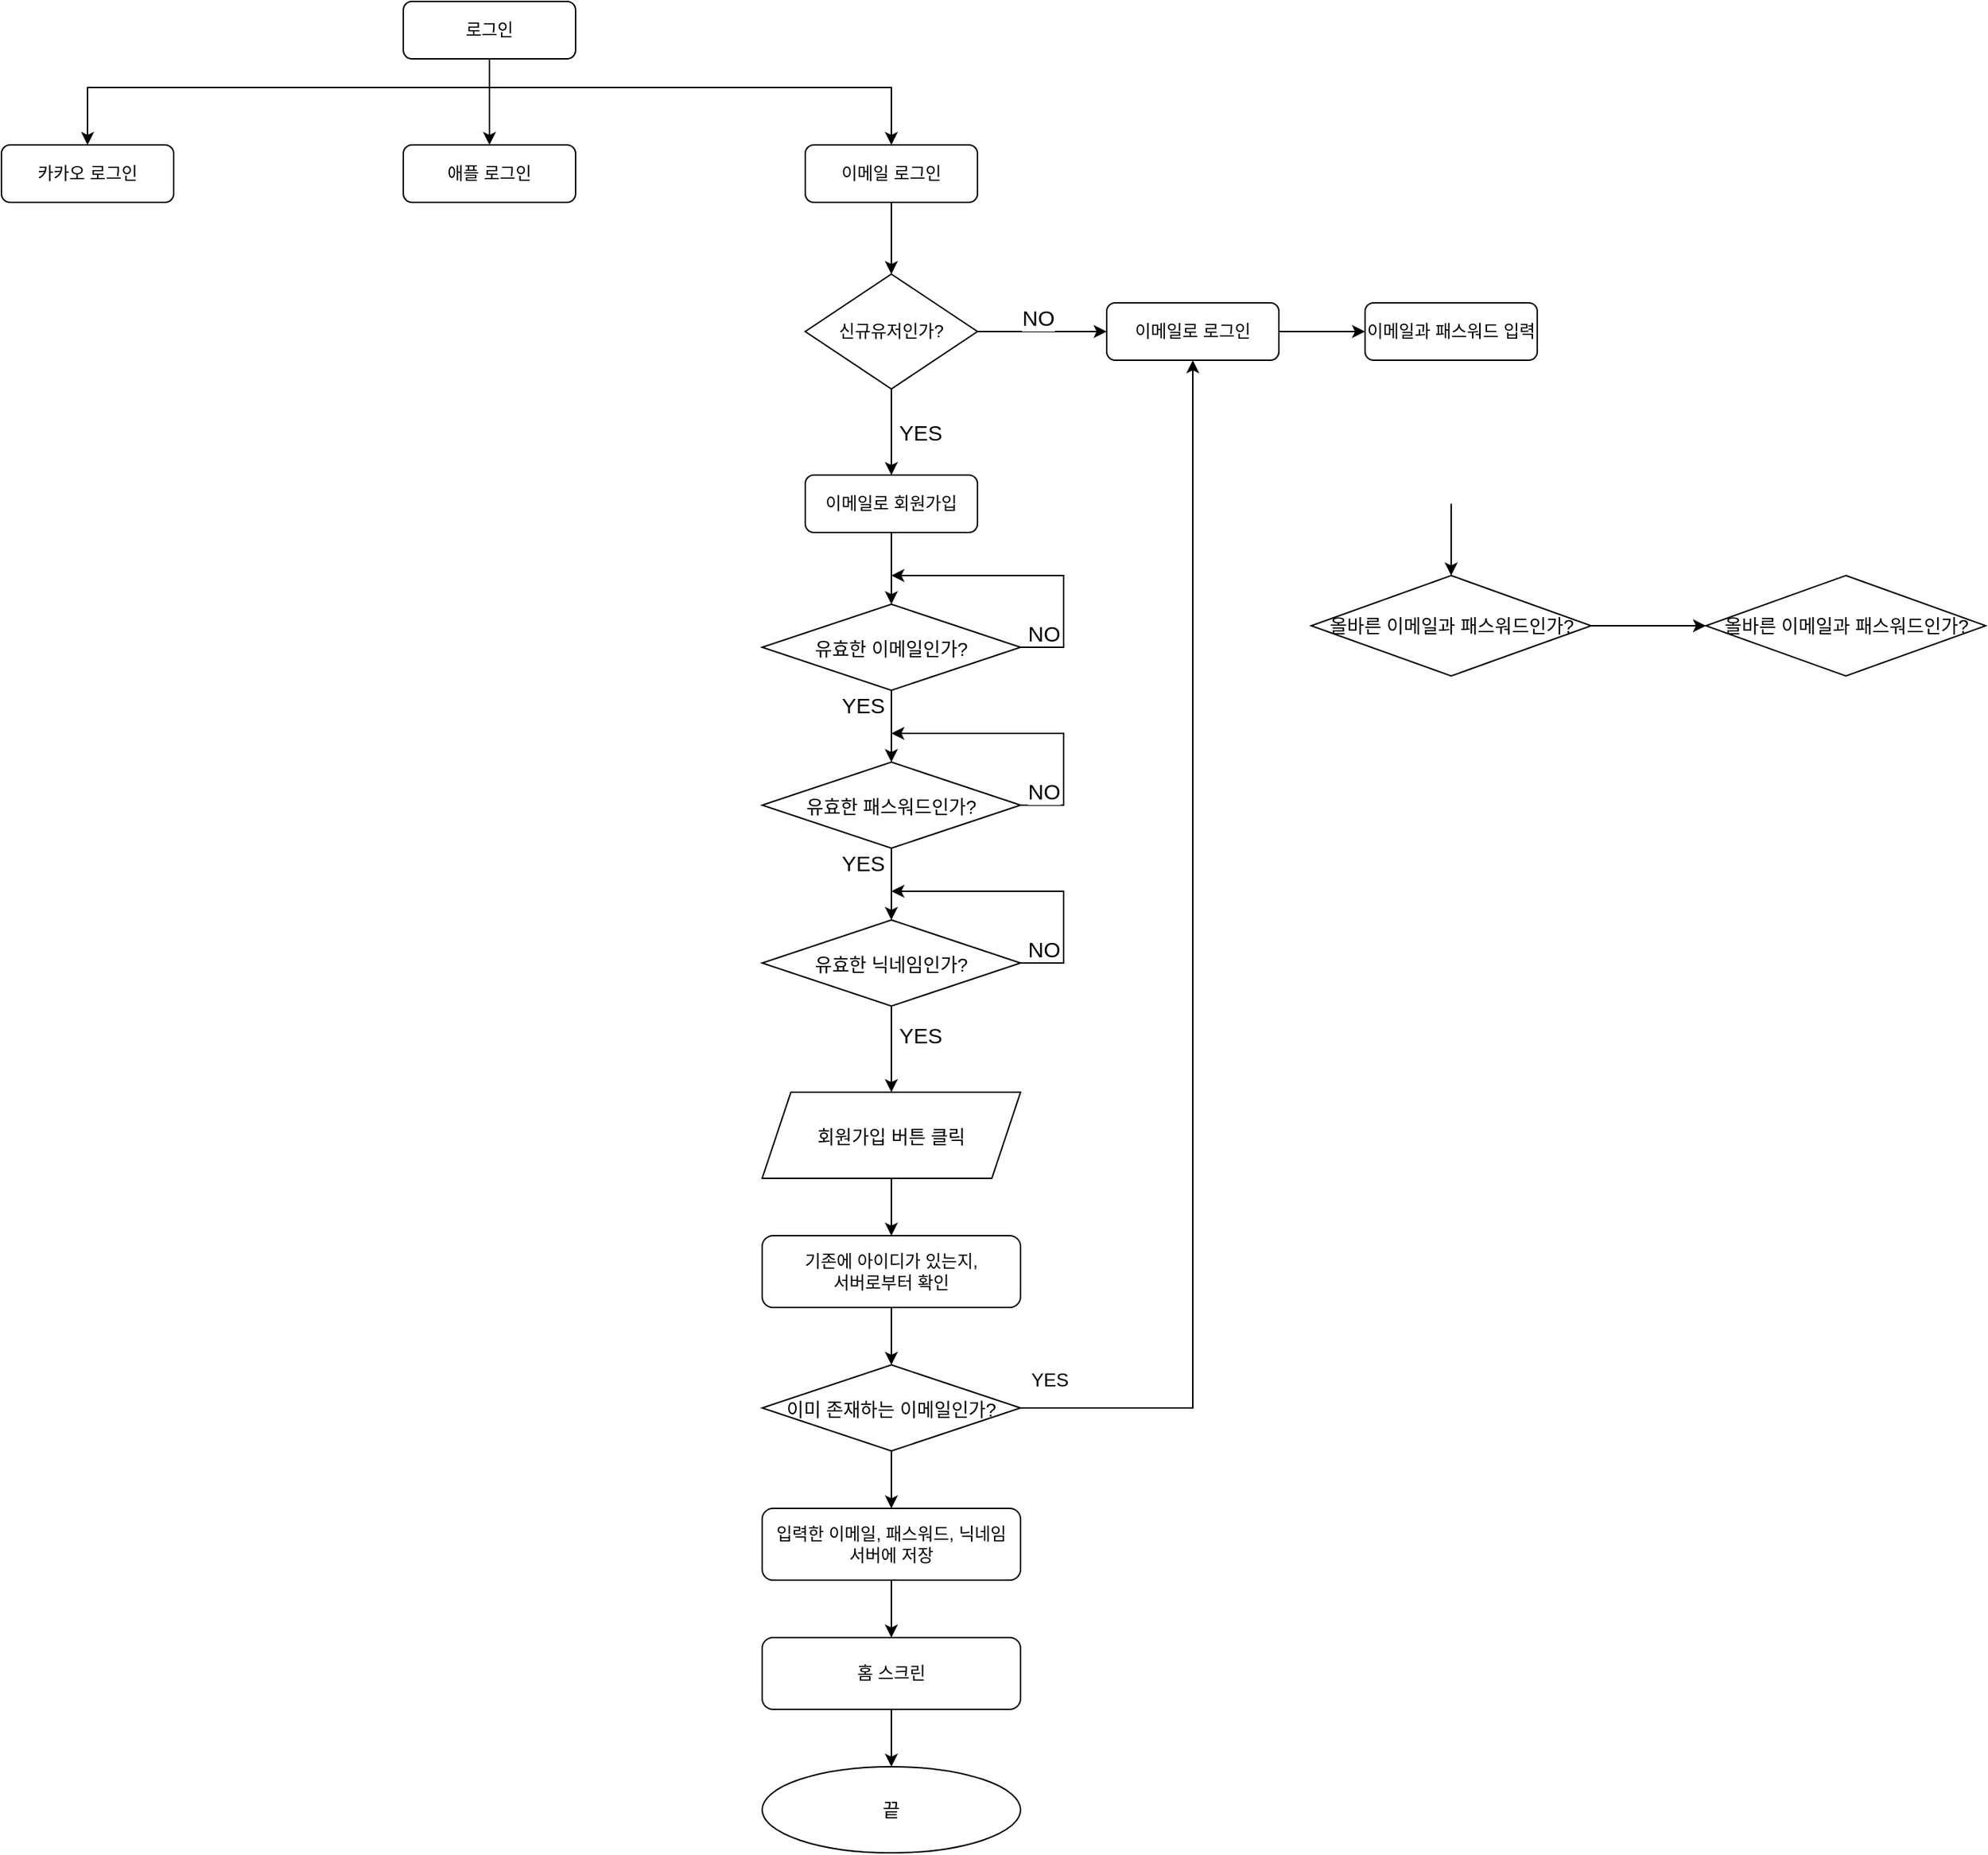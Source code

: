 <mxfile version="18.0.3" type="device"><diagram id="C5RBs43oDa-KdzZeNtuy" name="Page-1"><mxGraphModel dx="1645" dy="527" grid="1" gridSize="10" guides="1" tooltips="1" connect="1" arrows="1" fold="1" page="1" pageScale="1" pageWidth="827" pageHeight="1169" math="0" shadow="0"><root><mxCell id="WIyWlLk6GJQsqaUBKTNV-0"/><mxCell id="WIyWlLk6GJQsqaUBKTNV-1" parent="WIyWlLk6GJQsqaUBKTNV-0"/><mxCell id="WIyWlLk6GJQsqaUBKTNV-3" value="로그인" style="rounded=1;whiteSpace=wrap;html=1;fontSize=12;glass=0;strokeWidth=1;shadow=0;" parent="WIyWlLk6GJQsqaUBKTNV-1" vertex="1"><mxGeometry x="160" y="70" width="120" height="40" as="geometry"/></mxCell><mxCell id="2v2h-oQTWvCS08i2sten-0" value="애플 로그인" style="rounded=1;whiteSpace=wrap;html=1;fontSize=12;glass=0;strokeWidth=1;shadow=0;" vertex="1" parent="WIyWlLk6GJQsqaUBKTNV-1"><mxGeometry x="160" y="170" width="120" height="40" as="geometry"/></mxCell><mxCell id="2v2h-oQTWvCS08i2sten-1" value="이메일 로그인" style="rounded=1;whiteSpace=wrap;html=1;fontSize=12;glass=0;strokeWidth=1;shadow=0;" vertex="1" parent="WIyWlLk6GJQsqaUBKTNV-1"><mxGeometry x="440" y="170" width="120" height="40" as="geometry"/></mxCell><mxCell id="2v2h-oQTWvCS08i2sten-2" value="카카오 로그인" style="rounded=1;whiteSpace=wrap;html=1;fontSize=12;glass=0;strokeWidth=1;shadow=0;" vertex="1" parent="WIyWlLk6GJQsqaUBKTNV-1"><mxGeometry x="-120" y="170" width="120" height="40" as="geometry"/></mxCell><mxCell id="2v2h-oQTWvCS08i2sten-3" value="" style="endArrow=classic;html=1;rounded=0;entryX=0.5;entryY=0;entryDx=0;entryDy=0;" edge="1" parent="WIyWlLk6GJQsqaUBKTNV-1" target="2v2h-oQTWvCS08i2sten-2"><mxGeometry width="50" height="50" relative="1" as="geometry"><mxPoint x="220" y="130" as="sourcePoint"/><mxPoint x="250" y="200" as="targetPoint"/><Array as="points"><mxPoint x="-60" y="130"/></Array></mxGeometry></mxCell><mxCell id="2v2h-oQTWvCS08i2sten-4" value="" style="endArrow=classic;html=1;rounded=0;exitX=0.5;exitY=1;exitDx=0;exitDy=0;" edge="1" parent="WIyWlLk6GJQsqaUBKTNV-1" source="WIyWlLk6GJQsqaUBKTNV-3" target="2v2h-oQTWvCS08i2sten-0"><mxGeometry width="50" height="50" relative="1" as="geometry"><mxPoint x="290" y="250" as="sourcePoint"/><mxPoint x="340" y="200" as="targetPoint"/></mxGeometry></mxCell><mxCell id="2v2h-oQTWvCS08i2sten-5" value="" style="endArrow=classic;html=1;rounded=0;entryX=0.5;entryY=0;entryDx=0;entryDy=0;" edge="1" parent="WIyWlLk6GJQsqaUBKTNV-1" target="2v2h-oQTWvCS08i2sten-1"><mxGeometry width="50" height="50" relative="1" as="geometry"><mxPoint x="220" y="130" as="sourcePoint"/><mxPoint x="340" y="200" as="targetPoint"/><Array as="points"><mxPoint x="500" y="130"/></Array></mxGeometry></mxCell><mxCell id="2v2h-oQTWvCS08i2sten-6" value="신규유저인가?" style="rhombus;whiteSpace=wrap;html=1;" vertex="1" parent="WIyWlLk6GJQsqaUBKTNV-1"><mxGeometry x="440" y="260" width="120" height="80" as="geometry"/></mxCell><mxCell id="2v2h-oQTWvCS08i2sten-7" value="" style="endArrow=classic;html=1;rounded=0;exitX=0.5;exitY=1;exitDx=0;exitDy=0;" edge="1" parent="WIyWlLk6GJQsqaUBKTNV-1" source="2v2h-oQTWvCS08i2sten-1" target="2v2h-oQTWvCS08i2sten-6"><mxGeometry width="50" height="50" relative="1" as="geometry"><mxPoint x="270" y="340" as="sourcePoint"/><mxPoint x="320" y="290" as="targetPoint"/></mxGeometry></mxCell><mxCell id="2v2h-oQTWvCS08i2sten-8" value="" style="endArrow=classic;html=1;rounded=0;exitX=0.5;exitY=1;exitDx=0;exitDy=0;" edge="1" parent="WIyWlLk6GJQsqaUBKTNV-1" source="2v2h-oQTWvCS08i2sten-6"><mxGeometry width="50" height="50" relative="1" as="geometry"><mxPoint x="370" y="410" as="sourcePoint"/><mxPoint x="500" y="400" as="targetPoint"/></mxGeometry></mxCell><mxCell id="2v2h-oQTWvCS08i2sten-10" value="&lt;font style=&quot;font-size: 15px;&quot;&gt;YES&lt;/font&gt;" style="edgeLabel;html=1;align=center;verticalAlign=middle;resizable=0;points=[];" vertex="1" connectable="0" parent="2v2h-oQTWvCS08i2sten-8"><mxGeometry x="0.1" y="2" relative="1" as="geometry"><mxPoint x="18" y="-3" as="offset"/></mxGeometry></mxCell><mxCell id="2v2h-oQTWvCS08i2sten-9" value="이메일로 회원가입" style="rounded=1;whiteSpace=wrap;html=1;fontSize=12;glass=0;strokeWidth=1;shadow=0;" vertex="1" parent="WIyWlLk6GJQsqaUBKTNV-1"><mxGeometry x="440" y="400" width="120" height="40" as="geometry"/></mxCell><mxCell id="2v2h-oQTWvCS08i2sten-11" value="" style="endArrow=classic;html=1;rounded=0;exitX=1;exitY=0.5;exitDx=0;exitDy=0;" edge="1" parent="WIyWlLk6GJQsqaUBKTNV-1" source="2v2h-oQTWvCS08i2sten-6"><mxGeometry width="50" height="50" relative="1" as="geometry"><mxPoint x="560" y="400" as="sourcePoint"/><mxPoint x="650" y="300" as="targetPoint"/></mxGeometry></mxCell><mxCell id="2v2h-oQTWvCS08i2sten-13" value="NO" style="edgeLabel;html=1;align=center;verticalAlign=middle;resizable=0;points=[];fontSize=15;" vertex="1" connectable="0" parent="2v2h-oQTWvCS08i2sten-11"><mxGeometry x="-0.065" y="1" relative="1" as="geometry"><mxPoint y="-9" as="offset"/></mxGeometry></mxCell><mxCell id="2v2h-oQTWvCS08i2sten-12" value="이메일로 로그인" style="rounded=1;whiteSpace=wrap;html=1;fontSize=12;glass=0;strokeWidth=1;shadow=0;" vertex="1" parent="WIyWlLk6GJQsqaUBKTNV-1"><mxGeometry x="650" y="280" width="120" height="40" as="geometry"/></mxCell><mxCell id="2v2h-oQTWvCS08i2sten-23" value="" style="edgeStyle=orthogonalEdgeStyle;rounded=0;orthogonalLoop=1;jettySize=auto;html=1;fontSize=15;" edge="1" parent="WIyWlLk6GJQsqaUBKTNV-1" source="2v2h-oQTWvCS08i2sten-14" target="2v2h-oQTWvCS08i2sten-22"><mxGeometry relative="1" as="geometry"/></mxCell><mxCell id="2v2h-oQTWvCS08i2sten-26" value="YES" style="edgeLabel;html=1;align=center;verticalAlign=middle;resizable=0;points=[];fontSize=15;" vertex="1" connectable="0" parent="2v2h-oQTWvCS08i2sten-23"><mxGeometry x="-0.18" y="-1" relative="1" as="geometry"><mxPoint x="-19" y="-11" as="offset"/></mxGeometry></mxCell><mxCell id="2v2h-oQTWvCS08i2sten-14" value="&lt;font style=&quot;font-size: 13px;&quot;&gt;유효한 이메일인가?&lt;/font&gt;" style="rhombus;whiteSpace=wrap;html=1;fontSize=15;" vertex="1" parent="WIyWlLk6GJQsqaUBKTNV-1"><mxGeometry x="410" y="490" width="180" height="60" as="geometry"/></mxCell><mxCell id="2v2h-oQTWvCS08i2sten-21" value="" style="endArrow=classic;html=1;rounded=0;fontSize=15;entryX=0.5;entryY=0;entryDx=0;entryDy=0;exitX=0.5;exitY=1;exitDx=0;exitDy=0;" edge="1" parent="WIyWlLk6GJQsqaUBKTNV-1" source="2v2h-oQTWvCS08i2sten-9" target="2v2h-oQTWvCS08i2sten-14"><mxGeometry width="50" height="50" relative="1" as="geometry"><mxPoint x="440" y="510" as="sourcePoint"/><mxPoint x="490" y="460" as="targetPoint"/></mxGeometry></mxCell><mxCell id="2v2h-oQTWvCS08i2sten-25" value="" style="edgeStyle=orthogonalEdgeStyle;rounded=0;orthogonalLoop=1;jettySize=auto;html=1;fontSize=15;" edge="1" parent="WIyWlLk6GJQsqaUBKTNV-1" source="2v2h-oQTWvCS08i2sten-22" target="2v2h-oQTWvCS08i2sten-24"><mxGeometry relative="1" as="geometry"/></mxCell><mxCell id="2v2h-oQTWvCS08i2sten-27" value="YES" style="edgeLabel;html=1;align=center;verticalAlign=middle;resizable=0;points=[];fontSize=15;" vertex="1" connectable="0" parent="2v2h-oQTWvCS08i2sten-25"><mxGeometry x="0.02" relative="1" as="geometry"><mxPoint x="-20" y="-16" as="offset"/></mxGeometry></mxCell><mxCell id="2v2h-oQTWvCS08i2sten-39" value="YES" style="edgeLabel;html=1;align=center;verticalAlign=middle;resizable=0;points=[];fontSize=15;" vertex="1" connectable="0" parent="2v2h-oQTWvCS08i2sten-25"><mxGeometry x="0.02" relative="1" as="geometry"><mxPoint x="20" y="104" as="offset"/></mxGeometry></mxCell><mxCell id="2v2h-oQTWvCS08i2sten-22" value="&lt;font style=&quot;font-size: 13px;&quot;&gt;유효한 패스워드인가?&lt;/font&gt;" style="rhombus;whiteSpace=wrap;html=1;fontSize=15;" vertex="1" parent="WIyWlLk6GJQsqaUBKTNV-1"><mxGeometry x="410" y="600" width="180" height="60" as="geometry"/></mxCell><mxCell id="2v2h-oQTWvCS08i2sten-24" value="&lt;font style=&quot;font-size: 13px;&quot;&gt;유효한 닉네임인가?&lt;/font&gt;" style="rhombus;whiteSpace=wrap;html=1;fontSize=15;" vertex="1" parent="WIyWlLk6GJQsqaUBKTNV-1"><mxGeometry x="410" y="710" width="180" height="60" as="geometry"/></mxCell><mxCell id="2v2h-oQTWvCS08i2sten-28" value="" style="endArrow=classic;html=1;rounded=0;fontSize=15;exitX=1;exitY=0.5;exitDx=0;exitDy=0;" edge="1" parent="WIyWlLk6GJQsqaUBKTNV-1" source="2v2h-oQTWvCS08i2sten-22"><mxGeometry width="50" height="50" relative="1" as="geometry"><mxPoint x="440" y="580" as="sourcePoint"/><mxPoint x="500" y="580" as="targetPoint"/><Array as="points"><mxPoint x="620" y="630"/><mxPoint x="620" y="580"/></Array></mxGeometry></mxCell><mxCell id="2v2h-oQTWvCS08i2sten-29" value="NO" style="edgeLabel;html=1;align=center;verticalAlign=middle;resizable=0;points=[];fontSize=15;" vertex="1" connectable="0" parent="2v2h-oQTWvCS08i2sten-28"><mxGeometry x="-0.838" y="-1" relative="1" as="geometry"><mxPoint y="-11" as="offset"/></mxGeometry></mxCell><mxCell id="2v2h-oQTWvCS08i2sten-32" value="NO" style="edgeLabel;html=1;align=center;verticalAlign=middle;resizable=0;points=[];fontSize=15;" vertex="1" connectable="0" parent="2v2h-oQTWvCS08i2sten-28"><mxGeometry x="-0.838" y="-1" relative="1" as="geometry"><mxPoint y="-121" as="offset"/></mxGeometry></mxCell><mxCell id="2v2h-oQTWvCS08i2sten-34" value="NO" style="edgeLabel;html=1;align=center;verticalAlign=middle;resizable=0;points=[];fontSize=15;" vertex="1" connectable="0" parent="2v2h-oQTWvCS08i2sten-28"><mxGeometry x="-0.838" y="-1" relative="1" as="geometry"><mxPoint y="99" as="offset"/></mxGeometry></mxCell><mxCell id="2v2h-oQTWvCS08i2sten-30" value="" style="endArrow=classic;html=1;rounded=0;fontSize=15;exitX=1;exitY=0.5;exitDx=0;exitDy=0;" edge="1" parent="WIyWlLk6GJQsqaUBKTNV-1" source="2v2h-oQTWvCS08i2sten-14"><mxGeometry width="50" height="50" relative="1" as="geometry"><mxPoint x="440" y="540" as="sourcePoint"/><mxPoint x="500" y="470" as="targetPoint"/><Array as="points"><mxPoint x="620" y="520"/><mxPoint x="620" y="470"/></Array></mxGeometry></mxCell><mxCell id="2v2h-oQTWvCS08i2sten-33" value="" style="endArrow=classic;html=1;rounded=0;fontSize=15;exitX=1;exitY=0.5;exitDx=0;exitDy=0;" edge="1" parent="WIyWlLk6GJQsqaUBKTNV-1" source="2v2h-oQTWvCS08i2sten-24"><mxGeometry width="50" height="50" relative="1" as="geometry"><mxPoint x="440" y="640" as="sourcePoint"/><mxPoint x="500" y="690" as="targetPoint"/><Array as="points"><mxPoint x="620" y="740"/><mxPoint x="620" y="690"/></Array></mxGeometry></mxCell><mxCell id="2v2h-oQTWvCS08i2sten-36" value="&lt;font style=&quot;font-size: 13px;&quot;&gt;회원가입 버튼 클릭&lt;/font&gt;" style="shape=parallelogram;perimeter=parallelogramPerimeter;whiteSpace=wrap;html=1;fixedSize=1;fontSize=15;" vertex="1" parent="WIyWlLk6GJQsqaUBKTNV-1"><mxGeometry x="410" y="830" width="180" height="60" as="geometry"/></mxCell><mxCell id="2v2h-oQTWvCS08i2sten-37" value="" style="endArrow=classic;html=1;rounded=0;fontSize=15;exitX=0.5;exitY=1;exitDx=0;exitDy=0;entryX=0.5;entryY=0;entryDx=0;entryDy=0;" edge="1" parent="WIyWlLk6GJQsqaUBKTNV-1" source="2v2h-oQTWvCS08i2sten-24" target="2v2h-oQTWvCS08i2sten-36"><mxGeometry width="50" height="50" relative="1" as="geometry"><mxPoint x="540" y="780" as="sourcePoint"/><mxPoint x="590" y="730" as="targetPoint"/></mxGeometry></mxCell><mxCell id="2v2h-oQTWvCS08i2sten-43" value="기존에 아이디가 있는지,&lt;br&gt;서버로부터 확인" style="rounded=1;whiteSpace=wrap;html=1;fontSize=12;glass=0;strokeWidth=1;shadow=0;" vertex="1" parent="WIyWlLk6GJQsqaUBKTNV-1"><mxGeometry x="410" y="930" width="180" height="50" as="geometry"/></mxCell><mxCell id="2v2h-oQTWvCS08i2sten-47" value="&lt;font style=&quot;font-size: 13px;&quot;&gt;이미 존재하는 이메일인가?&lt;/font&gt;" style="rhombus;whiteSpace=wrap;html=1;fontSize=15;" vertex="1" parent="WIyWlLk6GJQsqaUBKTNV-1"><mxGeometry x="410" y="1020" width="180" height="60" as="geometry"/></mxCell><mxCell id="2v2h-oQTWvCS08i2sten-48" value="" style="endArrow=classic;html=1;rounded=0;fontSize=13;entryX=0.5;entryY=0;entryDx=0;entryDy=0;exitX=0.5;exitY=1;exitDx=0;exitDy=0;" edge="1" parent="WIyWlLk6GJQsqaUBKTNV-1" source="2v2h-oQTWvCS08i2sten-36" target="2v2h-oQTWvCS08i2sten-43"><mxGeometry width="50" height="50" relative="1" as="geometry"><mxPoint x="450" y="930" as="sourcePoint"/><mxPoint x="500" y="880" as="targetPoint"/></mxGeometry></mxCell><mxCell id="2v2h-oQTWvCS08i2sten-49" value="" style="endArrow=classic;html=1;rounded=0;fontSize=13;entryX=0.5;entryY=0;entryDx=0;entryDy=0;exitX=0.5;exitY=1;exitDx=0;exitDy=0;" edge="1" parent="WIyWlLk6GJQsqaUBKTNV-1" source="2v2h-oQTWvCS08i2sten-43" target="2v2h-oQTWvCS08i2sten-47"><mxGeometry width="50" height="50" relative="1" as="geometry"><mxPoint x="440" y="1020" as="sourcePoint"/><mxPoint x="490" y="970" as="targetPoint"/></mxGeometry></mxCell><mxCell id="2v2h-oQTWvCS08i2sten-50" value="" style="endArrow=classic;html=1;rounded=0;fontSize=13;exitX=1;exitY=0.5;exitDx=0;exitDy=0;entryX=0.5;entryY=1;entryDx=0;entryDy=0;" edge="1" parent="WIyWlLk6GJQsqaUBKTNV-1" source="2v2h-oQTWvCS08i2sten-47" target="2v2h-oQTWvCS08i2sten-12"><mxGeometry width="50" height="50" relative="1" as="geometry"><mxPoint x="490" y="1060" as="sourcePoint"/><mxPoint x="670" y="1010" as="targetPoint"/><Array as="points"><mxPoint x="710" y="1050"/></Array></mxGeometry></mxCell><mxCell id="2v2h-oQTWvCS08i2sten-51" value="YES" style="edgeLabel;html=1;align=center;verticalAlign=middle;resizable=0;points=[];fontSize=13;" vertex="1" connectable="0" parent="2v2h-oQTWvCS08i2sten-50"><mxGeometry x="-0.908" y="1" relative="1" as="geometry"><mxPoint x="-19" y="-19" as="offset"/></mxGeometry></mxCell><mxCell id="2v2h-oQTWvCS08i2sten-52" value="입력한 이메일, 패스워드, 닉네임&lt;br&gt;서버에 저장" style="rounded=1;whiteSpace=wrap;html=1;fontSize=12;glass=0;strokeWidth=1;shadow=0;" vertex="1" parent="WIyWlLk6GJQsqaUBKTNV-1"><mxGeometry x="410" y="1120" width="180" height="50" as="geometry"/></mxCell><mxCell id="2v2h-oQTWvCS08i2sten-53" value="홈 스크린" style="rounded=1;whiteSpace=wrap;html=1;fontSize=12;glass=0;strokeWidth=1;shadow=0;" vertex="1" parent="WIyWlLk6GJQsqaUBKTNV-1"><mxGeometry x="410" y="1210" width="180" height="50" as="geometry"/></mxCell><mxCell id="2v2h-oQTWvCS08i2sten-54" value="" style="endArrow=classic;html=1;rounded=0;fontSize=13;exitX=0.5;exitY=1;exitDx=0;exitDy=0;entryX=0.5;entryY=0;entryDx=0;entryDy=0;" edge="1" parent="WIyWlLk6GJQsqaUBKTNV-1" source="2v2h-oQTWvCS08i2sten-47" target="2v2h-oQTWvCS08i2sten-52"><mxGeometry width="50" height="50" relative="1" as="geometry"><mxPoint x="460" y="1160" as="sourcePoint"/><mxPoint x="510" y="1110" as="targetPoint"/></mxGeometry></mxCell><mxCell id="2v2h-oQTWvCS08i2sten-55" value="" style="endArrow=classic;html=1;rounded=0;fontSize=13;entryX=0.5;entryY=0;entryDx=0;entryDy=0;exitX=0.5;exitY=1;exitDx=0;exitDy=0;" edge="1" parent="WIyWlLk6GJQsqaUBKTNV-1" source="2v2h-oQTWvCS08i2sten-52" target="2v2h-oQTWvCS08i2sten-53"><mxGeometry width="50" height="50" relative="1" as="geometry"><mxPoint x="460" y="1190" as="sourcePoint"/><mxPoint x="510" y="1140" as="targetPoint"/></mxGeometry></mxCell><mxCell id="2v2h-oQTWvCS08i2sten-56" value="끝" style="ellipse;whiteSpace=wrap;html=1;fontSize=13;" vertex="1" parent="WIyWlLk6GJQsqaUBKTNV-1"><mxGeometry x="410" y="1300" width="180" height="60" as="geometry"/></mxCell><mxCell id="2v2h-oQTWvCS08i2sten-57" value="" style="endArrow=classic;html=1;rounded=0;fontSize=13;entryX=0.5;entryY=0;entryDx=0;entryDy=0;exitX=0.5;exitY=1;exitDx=0;exitDy=0;" edge="1" parent="WIyWlLk6GJQsqaUBKTNV-1" source="2v2h-oQTWvCS08i2sten-53" target="2v2h-oQTWvCS08i2sten-56"><mxGeometry width="50" height="50" relative="1" as="geometry"><mxPoint x="460" y="1200" as="sourcePoint"/><mxPoint x="510" y="1150" as="targetPoint"/></mxGeometry></mxCell><mxCell id="2v2h-oQTWvCS08i2sten-58" value="이메일과 패스워드 입력" style="rounded=1;whiteSpace=wrap;html=1;fontSize=12;glass=0;strokeWidth=1;shadow=0;" vertex="1" parent="WIyWlLk6GJQsqaUBKTNV-1"><mxGeometry x="830" y="280" width="120" height="40" as="geometry"/></mxCell><mxCell id="2v2h-oQTWvCS08i2sten-59" value="" style="endArrow=classic;html=1;rounded=0;fontSize=13;exitX=1;exitY=0.5;exitDx=0;exitDy=0;entryX=0;entryY=0.5;entryDx=0;entryDy=0;" edge="1" parent="WIyWlLk6GJQsqaUBKTNV-1" source="2v2h-oQTWvCS08i2sten-12" target="2v2h-oQTWvCS08i2sten-58"><mxGeometry width="50" height="50" relative="1" as="geometry"><mxPoint x="660" y="420" as="sourcePoint"/><mxPoint x="710" y="370" as="targetPoint"/></mxGeometry></mxCell><mxCell id="2v2h-oQTWvCS08i2sten-63" value="" style="edgeStyle=orthogonalEdgeStyle;rounded=0;orthogonalLoop=1;jettySize=auto;html=1;fontSize=13;" edge="1" parent="WIyWlLk6GJQsqaUBKTNV-1" source="2v2h-oQTWvCS08i2sten-60" target="2v2h-oQTWvCS08i2sten-62"><mxGeometry relative="1" as="geometry"/></mxCell><mxCell id="2v2h-oQTWvCS08i2sten-60" value="올바른 이메일과 패스워드인가?" style="rhombus;whiteSpace=wrap;html=1;fontSize=13;" vertex="1" parent="WIyWlLk6GJQsqaUBKTNV-1"><mxGeometry x="792.5" y="470" width="195" height="70" as="geometry"/></mxCell><mxCell id="2v2h-oQTWvCS08i2sten-61" value="" style="endArrow=classic;html=1;rounded=0;fontSize=13;entryX=0.5;entryY=0;entryDx=0;entryDy=0;exitX=0.5;exitY=1;exitDx=0;exitDy=0;" edge="1" parent="WIyWlLk6GJQsqaUBKTNV-1" target="2v2h-oQTWvCS08i2sten-60"><mxGeometry width="50" height="50" relative="1" as="geometry"><mxPoint x="890" y="420.0" as="sourcePoint"/><mxPoint x="930" y="420" as="targetPoint"/></mxGeometry></mxCell><mxCell id="2v2h-oQTWvCS08i2sten-62" value="올바른 이메일과 패스워드인가?" style="rhombus;whiteSpace=wrap;html=1;fontSize=13;" vertex="1" parent="WIyWlLk6GJQsqaUBKTNV-1"><mxGeometry x="1067.5" y="470" width="195" height="70" as="geometry"/></mxCell></root></mxGraphModel></diagram></mxfile>